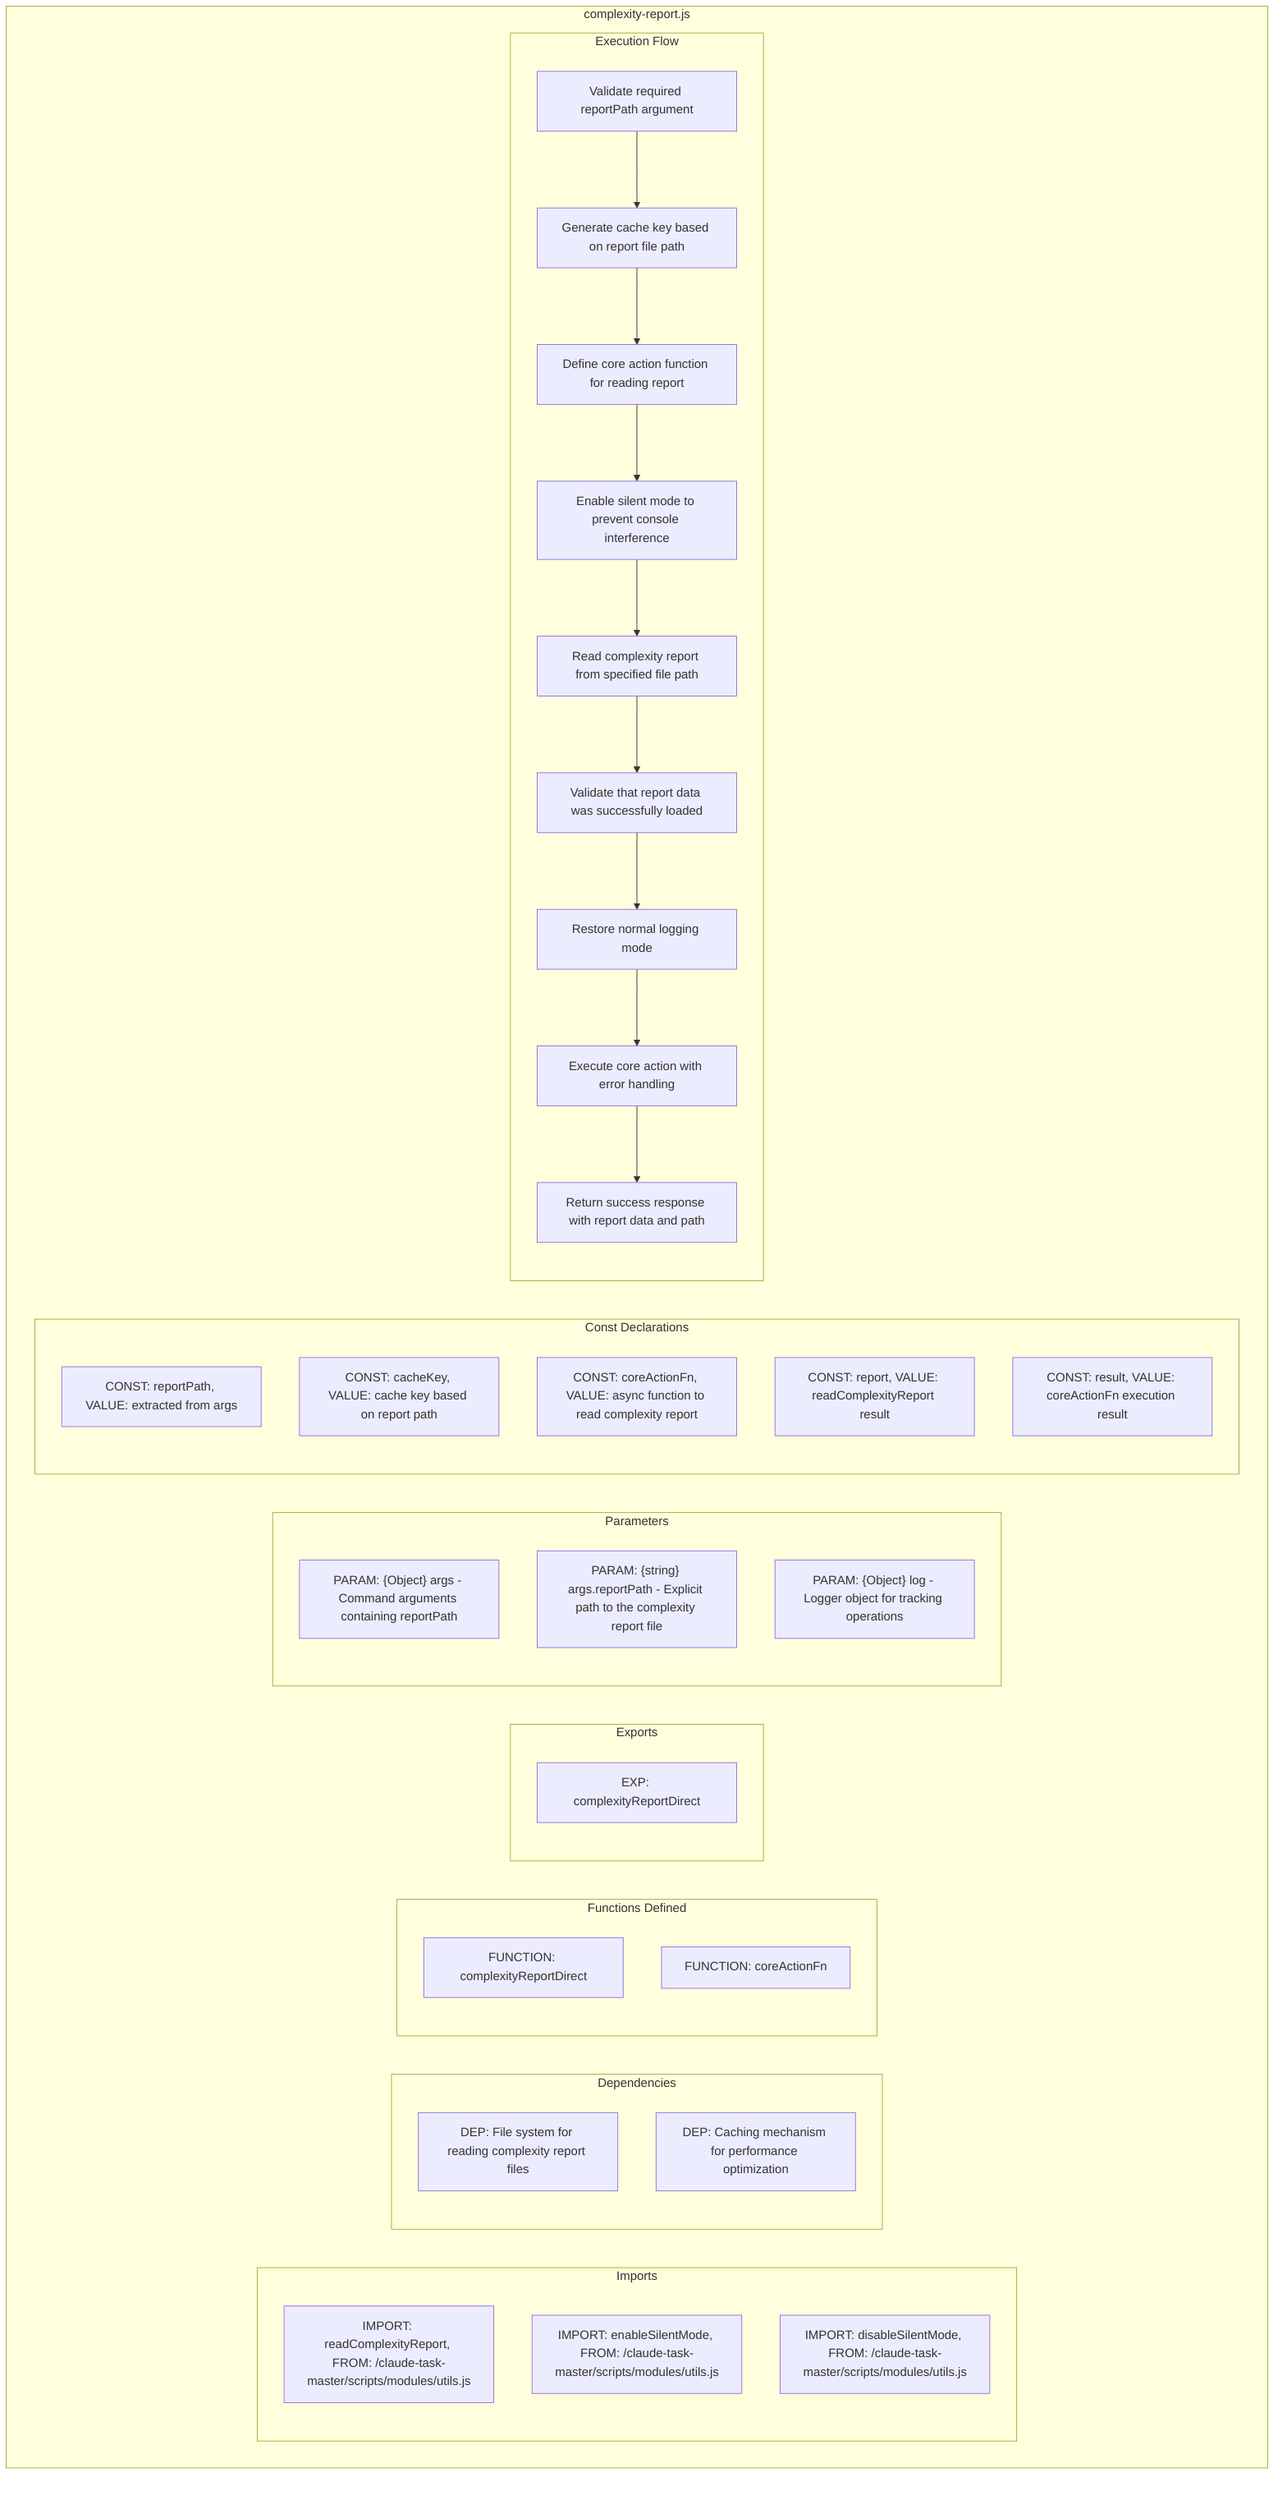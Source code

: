 flowchart TB
    subgraph Imports["Imports"]
        I1["IMPORT: readComplexityReport, FROM: /claude-task-master/scripts/modules/utils.js"]
        I2["IMPORT: enableSilentMode, FROM: /claude-task-master/scripts/modules/utils.js"]
        I3["IMPORT: disableSilentMode, FROM: /claude-task-master/scripts/modules/utils.js"]
    end
    
    subgraph Dependencies["Dependencies"]
        D1["DEP: File system for reading complexity report files"]
        D2["DEP: Caching mechanism for performance optimization"]
    end
    
    subgraph FunctionsDefined["Functions Defined"]
        FU1["FUNCTION: complexityReportDirect"]
        FU2["FUNCTION: coreActionFn"]
    end
    
    subgraph Exports["Exports"]
        E1["EXP: complexityReportDirect"]
    end
    
    subgraph Parameters["Parameters"]
        P1["PARAM: {Object} args - Command arguments containing reportPath"]
        P2["PARAM: {string} args.reportPath - Explicit path to the complexity report file"]
        P3["PARAM: {Object} log - Logger object for tracking operations"]
    end
    
    subgraph Constants["Const Declarations"]
        C1["CONST: reportPath, VALUE: extracted from args"]
        C2["CONST: cacheKey, VALUE: cache key based on report path"]
        C3["CONST: coreActionFn, VALUE: async function to read complexity report"]
        C4["CONST: report, VALUE: readComplexityReport result"]
        C5["CONST: result, VALUE: coreActionFn execution result"]
    end
    
    subgraph ExecutionFlow["Execution Flow"]
        FL1["Validate required reportPath argument"]
        FL2["Generate cache key based on report file path"]
        FL3["Define core action function for reading report"]
        FL4["Enable silent mode to prevent console interference"]
        FL5["Read complexity report from specified file path"]
        FL6["Validate that report data was successfully loaded"]
        FL7["Restore normal logging mode"]
        FL8["Execute core action with error handling"]
        FL9["Return success response with report data and path"]
    end
    
    subgraph complexityReport["complexity-report.js"]
        Imports
        Dependencies
        FunctionsDefined
        Exports
        Parameters
        Constants
        ExecutionFlow
    end
    
    FL1 --> FL2
    FL2 --> FL3
    FL3 --> FL4
    FL4 --> FL5
    FL5 --> FL6
    FL6 --> FL7
    FL7 --> FL8
    FL8 --> FL9